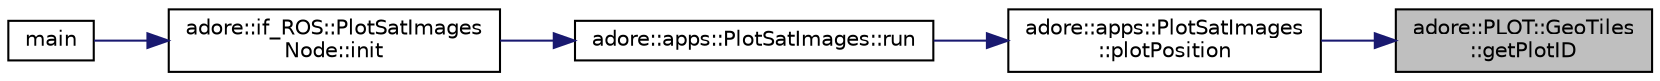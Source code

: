 digraph "adore::PLOT::GeoTiles::getPlotID"
{
 // LATEX_PDF_SIZE
  edge [fontname="Helvetica",fontsize="10",labelfontname="Helvetica",labelfontsize="10"];
  node [fontname="Helvetica",fontsize="10",shape=record];
  rankdir="RL";
  Node1 [label="adore::PLOT::GeoTiles\l::getPlotID",height=0.2,width=0.4,color="black", fillcolor="grey75", style="filled", fontcolor="black",tooltip=" "];
  Node1 -> Node2 [dir="back",color="midnightblue",fontsize="10",style="solid",fontname="Helvetica"];
  Node2 [label="adore::apps::PlotSatImages\l::plotPosition",height=0.2,width=0.4,color="black", fillcolor="white", style="filled",URL="$classadore_1_1apps_1_1PlotSatImages.html#a96be293082e1e7fe3c356f8f630da769",tooltip="plotting a vehicle"];
  Node2 -> Node3 [dir="back",color="midnightblue",fontsize="10",style="solid",fontname="Helvetica"];
  Node3 [label="adore::apps::PlotSatImages::run",height=0.2,width=0.4,color="black", fillcolor="white", style="filled",URL="$classadore_1_1apps_1_1PlotSatImages.html#ab7431e3cee2ab7b17f2aeb412879129e",tooltip=" "];
  Node3 -> Node4 [dir="back",color="midnightblue",fontsize="10",style="solid",fontname="Helvetica"];
  Node4 [label="adore::if_ROS::PlotSatImages\lNode::init",height=0.2,width=0.4,color="black", fillcolor="white", style="filled",URL="$classadore_1_1if__ROS_1_1PlotSatImagesNode.html#ab130eceaf0b67b8e2e680e3f2482a8a8",tooltip=" "];
  Node4 -> Node5 [dir="back",color="midnightblue",fontsize="10",style="solid",fontname="Helvetica"];
  Node5 [label="main",height=0.2,width=0.4,color="black", fillcolor="white", style="filled",URL="$plot__satimages__node_8cpp.html#a3c04138a5bfe5d72780bb7e82a18e627",tooltip=" "];
}
